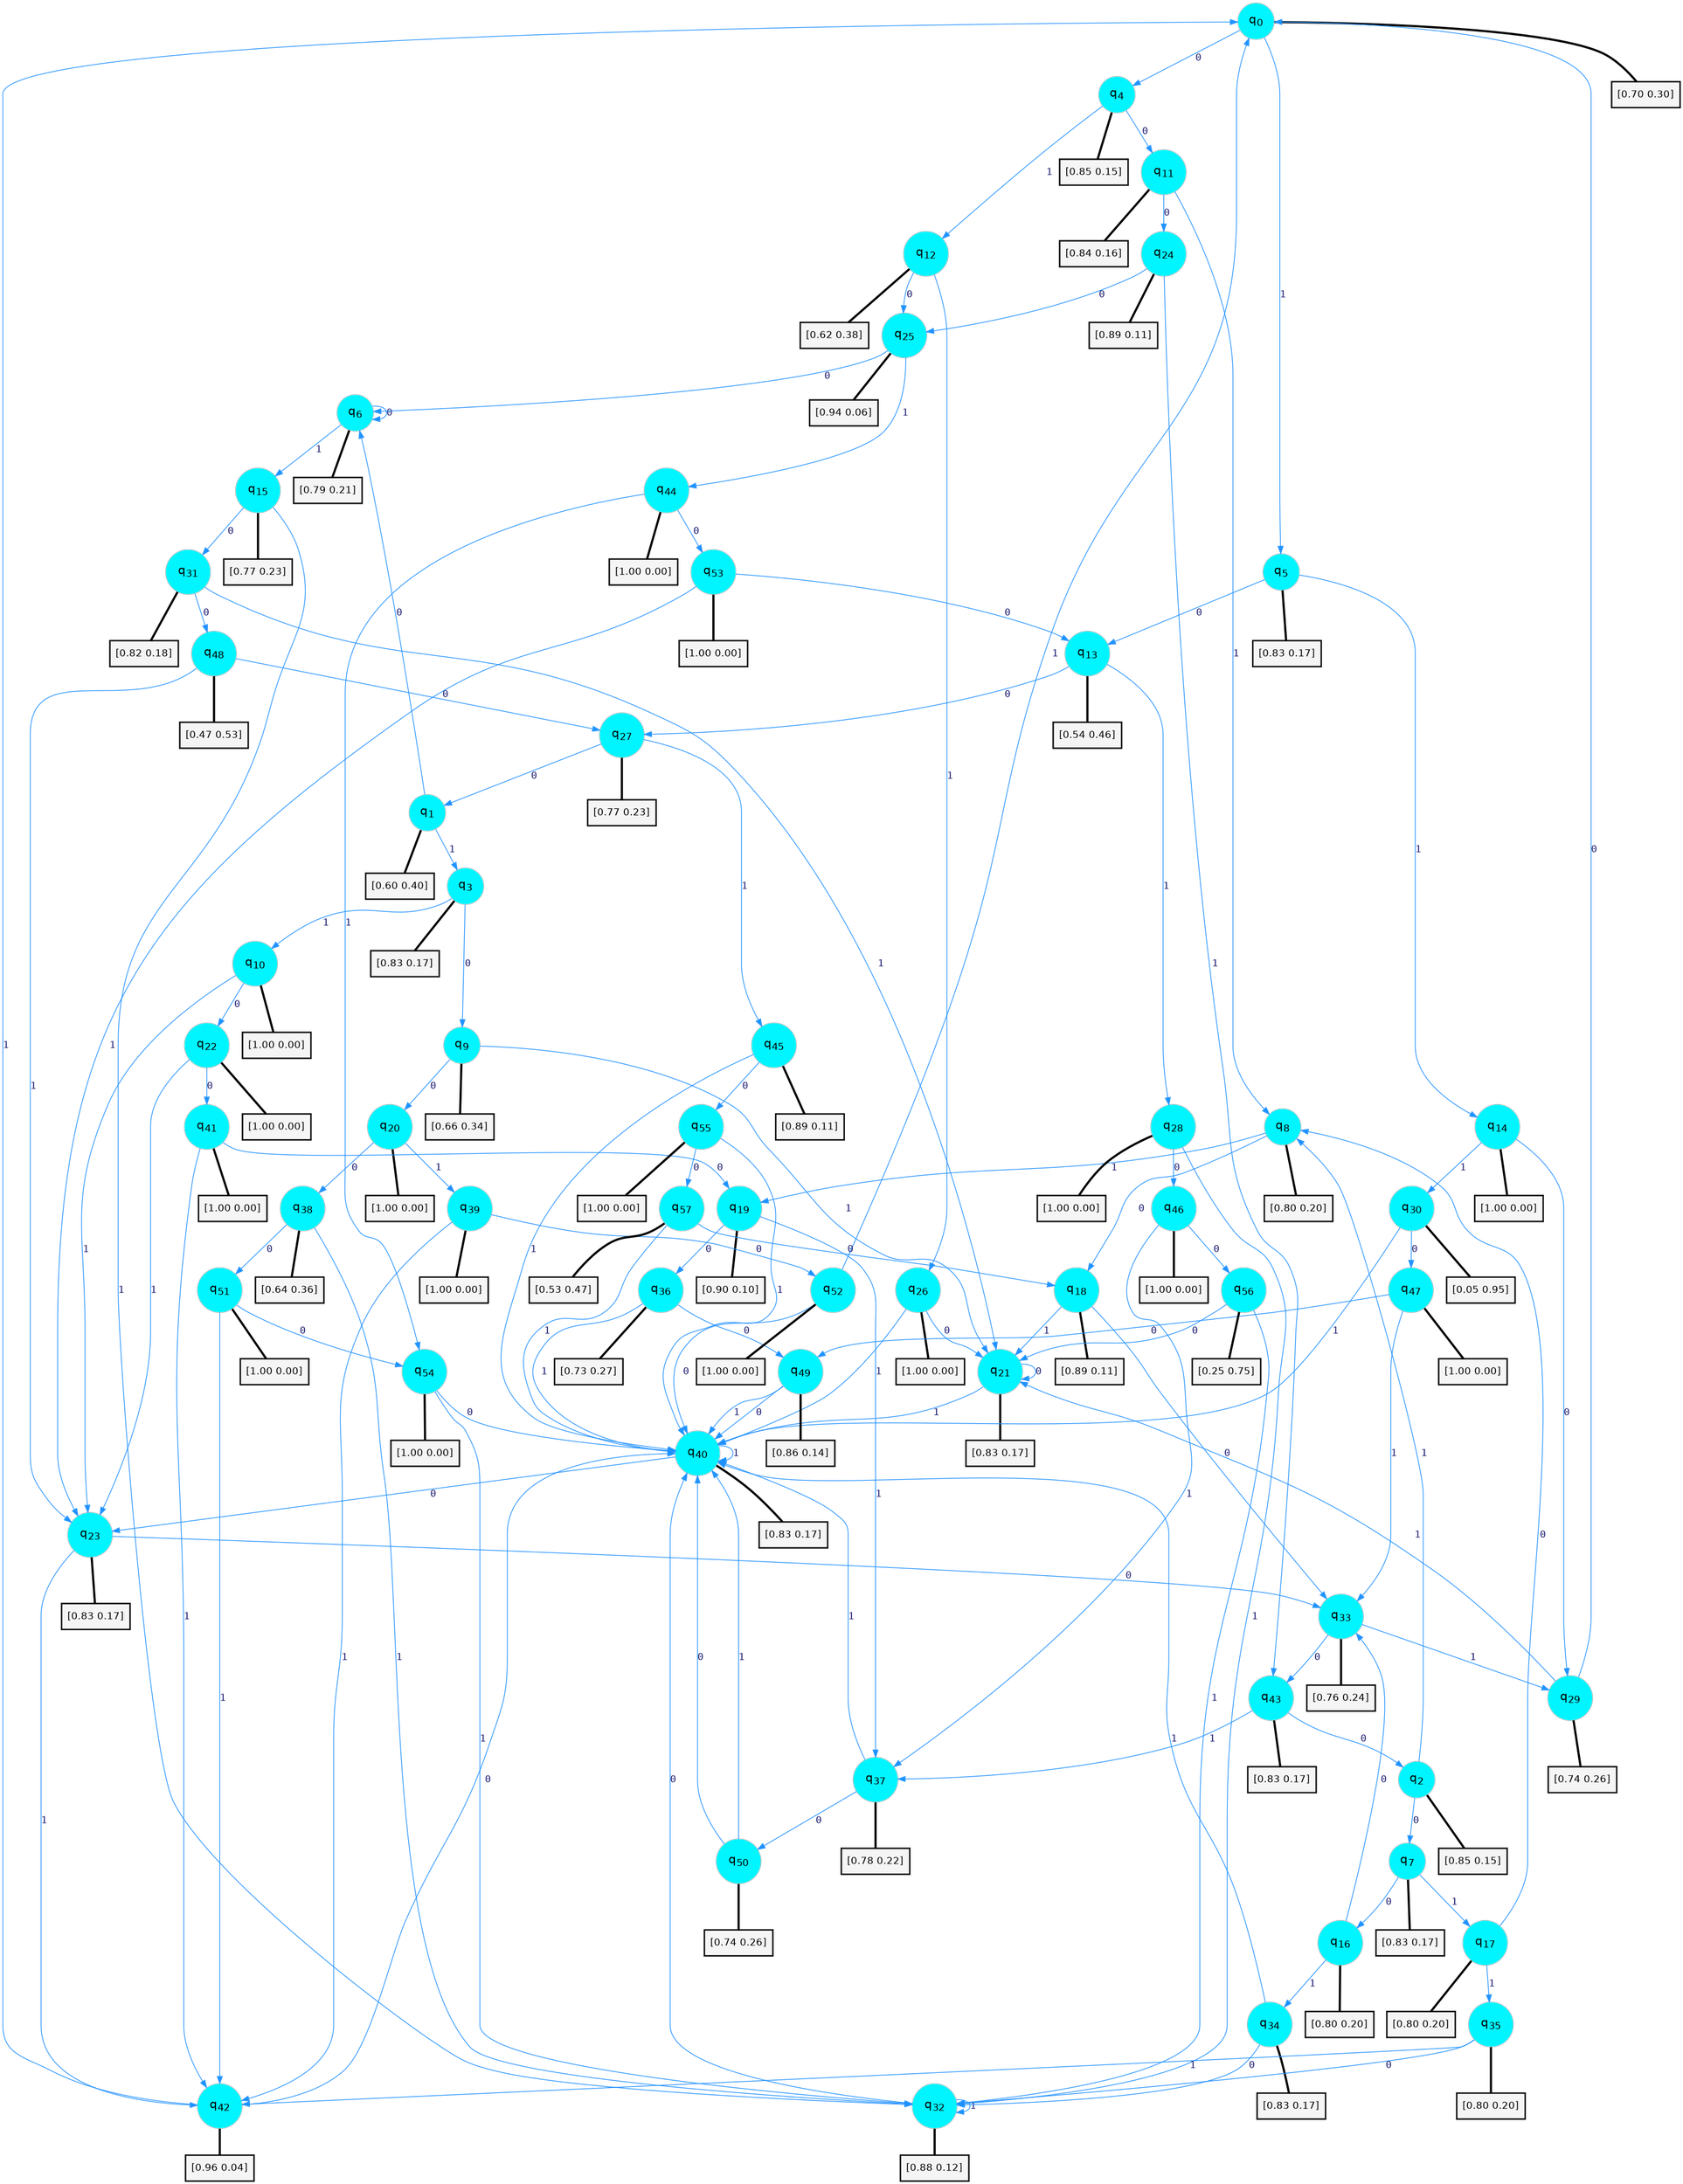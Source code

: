 digraph G {
graph [
bgcolor=transparent, dpi=300, rankdir=TD, size="40,25"];
node [
color=gray, fillcolor=turquoise1, fontcolor=black, fontname=Helvetica, fontsize=16, fontweight=bold, shape=circle, style=filled];
edge [
arrowsize=1, color=dodgerblue1, fontcolor=midnightblue, fontname=courier, fontweight=bold, penwidth=1, style=solid, weight=20];
0[label=<q<SUB>0</SUB>>];
1[label=<q<SUB>1</SUB>>];
2[label=<q<SUB>2</SUB>>];
3[label=<q<SUB>3</SUB>>];
4[label=<q<SUB>4</SUB>>];
5[label=<q<SUB>5</SUB>>];
6[label=<q<SUB>6</SUB>>];
7[label=<q<SUB>7</SUB>>];
8[label=<q<SUB>8</SUB>>];
9[label=<q<SUB>9</SUB>>];
10[label=<q<SUB>10</SUB>>];
11[label=<q<SUB>11</SUB>>];
12[label=<q<SUB>12</SUB>>];
13[label=<q<SUB>13</SUB>>];
14[label=<q<SUB>14</SUB>>];
15[label=<q<SUB>15</SUB>>];
16[label=<q<SUB>16</SUB>>];
17[label=<q<SUB>17</SUB>>];
18[label=<q<SUB>18</SUB>>];
19[label=<q<SUB>19</SUB>>];
20[label=<q<SUB>20</SUB>>];
21[label=<q<SUB>21</SUB>>];
22[label=<q<SUB>22</SUB>>];
23[label=<q<SUB>23</SUB>>];
24[label=<q<SUB>24</SUB>>];
25[label=<q<SUB>25</SUB>>];
26[label=<q<SUB>26</SUB>>];
27[label=<q<SUB>27</SUB>>];
28[label=<q<SUB>28</SUB>>];
29[label=<q<SUB>29</SUB>>];
30[label=<q<SUB>30</SUB>>];
31[label=<q<SUB>31</SUB>>];
32[label=<q<SUB>32</SUB>>];
33[label=<q<SUB>33</SUB>>];
34[label=<q<SUB>34</SUB>>];
35[label=<q<SUB>35</SUB>>];
36[label=<q<SUB>36</SUB>>];
37[label=<q<SUB>37</SUB>>];
38[label=<q<SUB>38</SUB>>];
39[label=<q<SUB>39</SUB>>];
40[label=<q<SUB>40</SUB>>];
41[label=<q<SUB>41</SUB>>];
42[label=<q<SUB>42</SUB>>];
43[label=<q<SUB>43</SUB>>];
44[label=<q<SUB>44</SUB>>];
45[label=<q<SUB>45</SUB>>];
46[label=<q<SUB>46</SUB>>];
47[label=<q<SUB>47</SUB>>];
48[label=<q<SUB>48</SUB>>];
49[label=<q<SUB>49</SUB>>];
50[label=<q<SUB>50</SUB>>];
51[label=<q<SUB>51</SUB>>];
52[label=<q<SUB>52</SUB>>];
53[label=<q<SUB>53</SUB>>];
54[label=<q<SUB>54</SUB>>];
55[label=<q<SUB>55</SUB>>];
56[label=<q<SUB>56</SUB>>];
57[label=<q<SUB>57</SUB>>];
58[label="[0.70 0.30]", shape=box,fontcolor=black, fontname=Helvetica, fontsize=14, penwidth=2, fillcolor=whitesmoke,color=black];
59[label="[0.60 0.40]", shape=box,fontcolor=black, fontname=Helvetica, fontsize=14, penwidth=2, fillcolor=whitesmoke,color=black];
60[label="[0.85 0.15]", shape=box,fontcolor=black, fontname=Helvetica, fontsize=14, penwidth=2, fillcolor=whitesmoke,color=black];
61[label="[0.83 0.17]", shape=box,fontcolor=black, fontname=Helvetica, fontsize=14, penwidth=2, fillcolor=whitesmoke,color=black];
62[label="[0.85 0.15]", shape=box,fontcolor=black, fontname=Helvetica, fontsize=14, penwidth=2, fillcolor=whitesmoke,color=black];
63[label="[0.83 0.17]", shape=box,fontcolor=black, fontname=Helvetica, fontsize=14, penwidth=2, fillcolor=whitesmoke,color=black];
64[label="[0.79 0.21]", shape=box,fontcolor=black, fontname=Helvetica, fontsize=14, penwidth=2, fillcolor=whitesmoke,color=black];
65[label="[0.83 0.17]", shape=box,fontcolor=black, fontname=Helvetica, fontsize=14, penwidth=2, fillcolor=whitesmoke,color=black];
66[label="[0.80 0.20]", shape=box,fontcolor=black, fontname=Helvetica, fontsize=14, penwidth=2, fillcolor=whitesmoke,color=black];
67[label="[0.66 0.34]", shape=box,fontcolor=black, fontname=Helvetica, fontsize=14, penwidth=2, fillcolor=whitesmoke,color=black];
68[label="[1.00 0.00]", shape=box,fontcolor=black, fontname=Helvetica, fontsize=14, penwidth=2, fillcolor=whitesmoke,color=black];
69[label="[0.84 0.16]", shape=box,fontcolor=black, fontname=Helvetica, fontsize=14, penwidth=2, fillcolor=whitesmoke,color=black];
70[label="[0.62 0.38]", shape=box,fontcolor=black, fontname=Helvetica, fontsize=14, penwidth=2, fillcolor=whitesmoke,color=black];
71[label="[0.54 0.46]", shape=box,fontcolor=black, fontname=Helvetica, fontsize=14, penwidth=2, fillcolor=whitesmoke,color=black];
72[label="[1.00 0.00]", shape=box,fontcolor=black, fontname=Helvetica, fontsize=14, penwidth=2, fillcolor=whitesmoke,color=black];
73[label="[0.77 0.23]", shape=box,fontcolor=black, fontname=Helvetica, fontsize=14, penwidth=2, fillcolor=whitesmoke,color=black];
74[label="[0.80 0.20]", shape=box,fontcolor=black, fontname=Helvetica, fontsize=14, penwidth=2, fillcolor=whitesmoke,color=black];
75[label="[0.80 0.20]", shape=box,fontcolor=black, fontname=Helvetica, fontsize=14, penwidth=2, fillcolor=whitesmoke,color=black];
76[label="[0.89 0.11]", shape=box,fontcolor=black, fontname=Helvetica, fontsize=14, penwidth=2, fillcolor=whitesmoke,color=black];
77[label="[0.90 0.10]", shape=box,fontcolor=black, fontname=Helvetica, fontsize=14, penwidth=2, fillcolor=whitesmoke,color=black];
78[label="[1.00 0.00]", shape=box,fontcolor=black, fontname=Helvetica, fontsize=14, penwidth=2, fillcolor=whitesmoke,color=black];
79[label="[0.83 0.17]", shape=box,fontcolor=black, fontname=Helvetica, fontsize=14, penwidth=2, fillcolor=whitesmoke,color=black];
80[label="[1.00 0.00]", shape=box,fontcolor=black, fontname=Helvetica, fontsize=14, penwidth=2, fillcolor=whitesmoke,color=black];
81[label="[0.83 0.17]", shape=box,fontcolor=black, fontname=Helvetica, fontsize=14, penwidth=2, fillcolor=whitesmoke,color=black];
82[label="[0.89 0.11]", shape=box,fontcolor=black, fontname=Helvetica, fontsize=14, penwidth=2, fillcolor=whitesmoke,color=black];
83[label="[0.94 0.06]", shape=box,fontcolor=black, fontname=Helvetica, fontsize=14, penwidth=2, fillcolor=whitesmoke,color=black];
84[label="[1.00 0.00]", shape=box,fontcolor=black, fontname=Helvetica, fontsize=14, penwidth=2, fillcolor=whitesmoke,color=black];
85[label="[0.77 0.23]", shape=box,fontcolor=black, fontname=Helvetica, fontsize=14, penwidth=2, fillcolor=whitesmoke,color=black];
86[label="[1.00 0.00]", shape=box,fontcolor=black, fontname=Helvetica, fontsize=14, penwidth=2, fillcolor=whitesmoke,color=black];
87[label="[0.74 0.26]", shape=box,fontcolor=black, fontname=Helvetica, fontsize=14, penwidth=2, fillcolor=whitesmoke,color=black];
88[label="[0.05 0.95]", shape=box,fontcolor=black, fontname=Helvetica, fontsize=14, penwidth=2, fillcolor=whitesmoke,color=black];
89[label="[0.82 0.18]", shape=box,fontcolor=black, fontname=Helvetica, fontsize=14, penwidth=2, fillcolor=whitesmoke,color=black];
90[label="[0.88 0.12]", shape=box,fontcolor=black, fontname=Helvetica, fontsize=14, penwidth=2, fillcolor=whitesmoke,color=black];
91[label="[0.76 0.24]", shape=box,fontcolor=black, fontname=Helvetica, fontsize=14, penwidth=2, fillcolor=whitesmoke,color=black];
92[label="[0.83 0.17]", shape=box,fontcolor=black, fontname=Helvetica, fontsize=14, penwidth=2, fillcolor=whitesmoke,color=black];
93[label="[0.80 0.20]", shape=box,fontcolor=black, fontname=Helvetica, fontsize=14, penwidth=2, fillcolor=whitesmoke,color=black];
94[label="[0.73 0.27]", shape=box,fontcolor=black, fontname=Helvetica, fontsize=14, penwidth=2, fillcolor=whitesmoke,color=black];
95[label="[0.78 0.22]", shape=box,fontcolor=black, fontname=Helvetica, fontsize=14, penwidth=2, fillcolor=whitesmoke,color=black];
96[label="[0.64 0.36]", shape=box,fontcolor=black, fontname=Helvetica, fontsize=14, penwidth=2, fillcolor=whitesmoke,color=black];
97[label="[1.00 0.00]", shape=box,fontcolor=black, fontname=Helvetica, fontsize=14, penwidth=2, fillcolor=whitesmoke,color=black];
98[label="[0.83 0.17]", shape=box,fontcolor=black, fontname=Helvetica, fontsize=14, penwidth=2, fillcolor=whitesmoke,color=black];
99[label="[1.00 0.00]", shape=box,fontcolor=black, fontname=Helvetica, fontsize=14, penwidth=2, fillcolor=whitesmoke,color=black];
100[label="[0.96 0.04]", shape=box,fontcolor=black, fontname=Helvetica, fontsize=14, penwidth=2, fillcolor=whitesmoke,color=black];
101[label="[0.83 0.17]", shape=box,fontcolor=black, fontname=Helvetica, fontsize=14, penwidth=2, fillcolor=whitesmoke,color=black];
102[label="[1.00 0.00]", shape=box,fontcolor=black, fontname=Helvetica, fontsize=14, penwidth=2, fillcolor=whitesmoke,color=black];
103[label="[0.89 0.11]", shape=box,fontcolor=black, fontname=Helvetica, fontsize=14, penwidth=2, fillcolor=whitesmoke,color=black];
104[label="[1.00 0.00]", shape=box,fontcolor=black, fontname=Helvetica, fontsize=14, penwidth=2, fillcolor=whitesmoke,color=black];
105[label="[1.00 0.00]", shape=box,fontcolor=black, fontname=Helvetica, fontsize=14, penwidth=2, fillcolor=whitesmoke,color=black];
106[label="[0.47 0.53]", shape=box,fontcolor=black, fontname=Helvetica, fontsize=14, penwidth=2, fillcolor=whitesmoke,color=black];
107[label="[0.86 0.14]", shape=box,fontcolor=black, fontname=Helvetica, fontsize=14, penwidth=2, fillcolor=whitesmoke,color=black];
108[label="[0.74 0.26]", shape=box,fontcolor=black, fontname=Helvetica, fontsize=14, penwidth=2, fillcolor=whitesmoke,color=black];
109[label="[1.00 0.00]", shape=box,fontcolor=black, fontname=Helvetica, fontsize=14, penwidth=2, fillcolor=whitesmoke,color=black];
110[label="[1.00 0.00]", shape=box,fontcolor=black, fontname=Helvetica, fontsize=14, penwidth=2, fillcolor=whitesmoke,color=black];
111[label="[1.00 0.00]", shape=box,fontcolor=black, fontname=Helvetica, fontsize=14, penwidth=2, fillcolor=whitesmoke,color=black];
112[label="[1.00 0.00]", shape=box,fontcolor=black, fontname=Helvetica, fontsize=14, penwidth=2, fillcolor=whitesmoke,color=black];
113[label="[1.00 0.00]", shape=box,fontcolor=black, fontname=Helvetica, fontsize=14, penwidth=2, fillcolor=whitesmoke,color=black];
114[label="[0.25 0.75]", shape=box,fontcolor=black, fontname=Helvetica, fontsize=14, penwidth=2, fillcolor=whitesmoke,color=black];
115[label="[0.53 0.47]", shape=box,fontcolor=black, fontname=Helvetica, fontsize=14, penwidth=2, fillcolor=whitesmoke,color=black];
0->4 [label=0];
0->5 [label=1];
0->58 [arrowhead=none, penwidth=3,color=black];
1->6 [label=0];
1->3 [label=1];
1->59 [arrowhead=none, penwidth=3,color=black];
2->7 [label=0];
2->8 [label=1];
2->60 [arrowhead=none, penwidth=3,color=black];
3->9 [label=0];
3->10 [label=1];
3->61 [arrowhead=none, penwidth=3,color=black];
4->11 [label=0];
4->12 [label=1];
4->62 [arrowhead=none, penwidth=3,color=black];
5->13 [label=0];
5->14 [label=1];
5->63 [arrowhead=none, penwidth=3,color=black];
6->6 [label=0];
6->15 [label=1];
6->64 [arrowhead=none, penwidth=3,color=black];
7->16 [label=0];
7->17 [label=1];
7->65 [arrowhead=none, penwidth=3,color=black];
8->18 [label=0];
8->19 [label=1];
8->66 [arrowhead=none, penwidth=3,color=black];
9->20 [label=0];
9->21 [label=1];
9->67 [arrowhead=none, penwidth=3,color=black];
10->22 [label=0];
10->23 [label=1];
10->68 [arrowhead=none, penwidth=3,color=black];
11->24 [label=0];
11->8 [label=1];
11->69 [arrowhead=none, penwidth=3,color=black];
12->25 [label=0];
12->26 [label=1];
12->70 [arrowhead=none, penwidth=3,color=black];
13->27 [label=0];
13->28 [label=1];
13->71 [arrowhead=none, penwidth=3,color=black];
14->29 [label=0];
14->30 [label=1];
14->72 [arrowhead=none, penwidth=3,color=black];
15->31 [label=0];
15->32 [label=1];
15->73 [arrowhead=none, penwidth=3,color=black];
16->33 [label=0];
16->34 [label=1];
16->74 [arrowhead=none, penwidth=3,color=black];
17->8 [label=0];
17->35 [label=1];
17->75 [arrowhead=none, penwidth=3,color=black];
18->33 [label=0];
18->21 [label=1];
18->76 [arrowhead=none, penwidth=3,color=black];
19->36 [label=0];
19->37 [label=1];
19->77 [arrowhead=none, penwidth=3,color=black];
20->38 [label=0];
20->39 [label=1];
20->78 [arrowhead=none, penwidth=3,color=black];
21->21 [label=0];
21->40 [label=1];
21->79 [arrowhead=none, penwidth=3,color=black];
22->41 [label=0];
22->23 [label=1];
22->80 [arrowhead=none, penwidth=3,color=black];
23->33 [label=0];
23->42 [label=1];
23->81 [arrowhead=none, penwidth=3,color=black];
24->25 [label=0];
24->43 [label=1];
24->82 [arrowhead=none, penwidth=3,color=black];
25->6 [label=0];
25->44 [label=1];
25->83 [arrowhead=none, penwidth=3,color=black];
26->21 [label=0];
26->40 [label=1];
26->84 [arrowhead=none, penwidth=3,color=black];
27->1 [label=0];
27->45 [label=1];
27->85 [arrowhead=none, penwidth=3,color=black];
28->46 [label=0];
28->32 [label=1];
28->86 [arrowhead=none, penwidth=3,color=black];
29->0 [label=0];
29->21 [label=1];
29->87 [arrowhead=none, penwidth=3,color=black];
30->47 [label=0];
30->40 [label=1];
30->88 [arrowhead=none, penwidth=3,color=black];
31->48 [label=0];
31->21 [label=1];
31->89 [arrowhead=none, penwidth=3,color=black];
32->40 [label=0];
32->32 [label=1];
32->90 [arrowhead=none, penwidth=3,color=black];
33->43 [label=0];
33->29 [label=1];
33->91 [arrowhead=none, penwidth=3,color=black];
34->32 [label=0];
34->40 [label=1];
34->92 [arrowhead=none, penwidth=3,color=black];
35->32 [label=0];
35->42 [label=1];
35->93 [arrowhead=none, penwidth=3,color=black];
36->49 [label=0];
36->40 [label=1];
36->94 [arrowhead=none, penwidth=3,color=black];
37->50 [label=0];
37->40 [label=1];
37->95 [arrowhead=none, penwidth=3,color=black];
38->51 [label=0];
38->32 [label=1];
38->96 [arrowhead=none, penwidth=3,color=black];
39->52 [label=0];
39->42 [label=1];
39->97 [arrowhead=none, penwidth=3,color=black];
40->23 [label=0];
40->40 [label=1];
40->98 [arrowhead=none, penwidth=3,color=black];
41->19 [label=0];
41->42 [label=1];
41->99 [arrowhead=none, penwidth=3,color=black];
42->40 [label=0];
42->0 [label=1];
42->100 [arrowhead=none, penwidth=3,color=black];
43->2 [label=0];
43->37 [label=1];
43->101 [arrowhead=none, penwidth=3,color=black];
44->53 [label=0];
44->54 [label=1];
44->102 [arrowhead=none, penwidth=3,color=black];
45->55 [label=0];
45->40 [label=1];
45->103 [arrowhead=none, penwidth=3,color=black];
46->56 [label=0];
46->37 [label=1];
46->104 [arrowhead=none, penwidth=3,color=black];
47->49 [label=0];
47->33 [label=1];
47->105 [arrowhead=none, penwidth=3,color=black];
48->27 [label=0];
48->23 [label=1];
48->106 [arrowhead=none, penwidth=3,color=black];
49->40 [label=0];
49->40 [label=1];
49->107 [arrowhead=none, penwidth=3,color=black];
50->40 [label=0];
50->40 [label=1];
50->108 [arrowhead=none, penwidth=3,color=black];
51->54 [label=0];
51->42 [label=1];
51->109 [arrowhead=none, penwidth=3,color=black];
52->40 [label=0];
52->0 [label=1];
52->110 [arrowhead=none, penwidth=3,color=black];
53->13 [label=0];
53->23 [label=1];
53->111 [arrowhead=none, penwidth=3,color=black];
54->40 [label=0];
54->32 [label=1];
54->112 [arrowhead=none, penwidth=3,color=black];
55->57 [label=0];
55->40 [label=1];
55->113 [arrowhead=none, penwidth=3,color=black];
56->21 [label=0];
56->32 [label=1];
56->114 [arrowhead=none, penwidth=3,color=black];
57->18 [label=0];
57->40 [label=1];
57->115 [arrowhead=none, penwidth=3,color=black];
}
